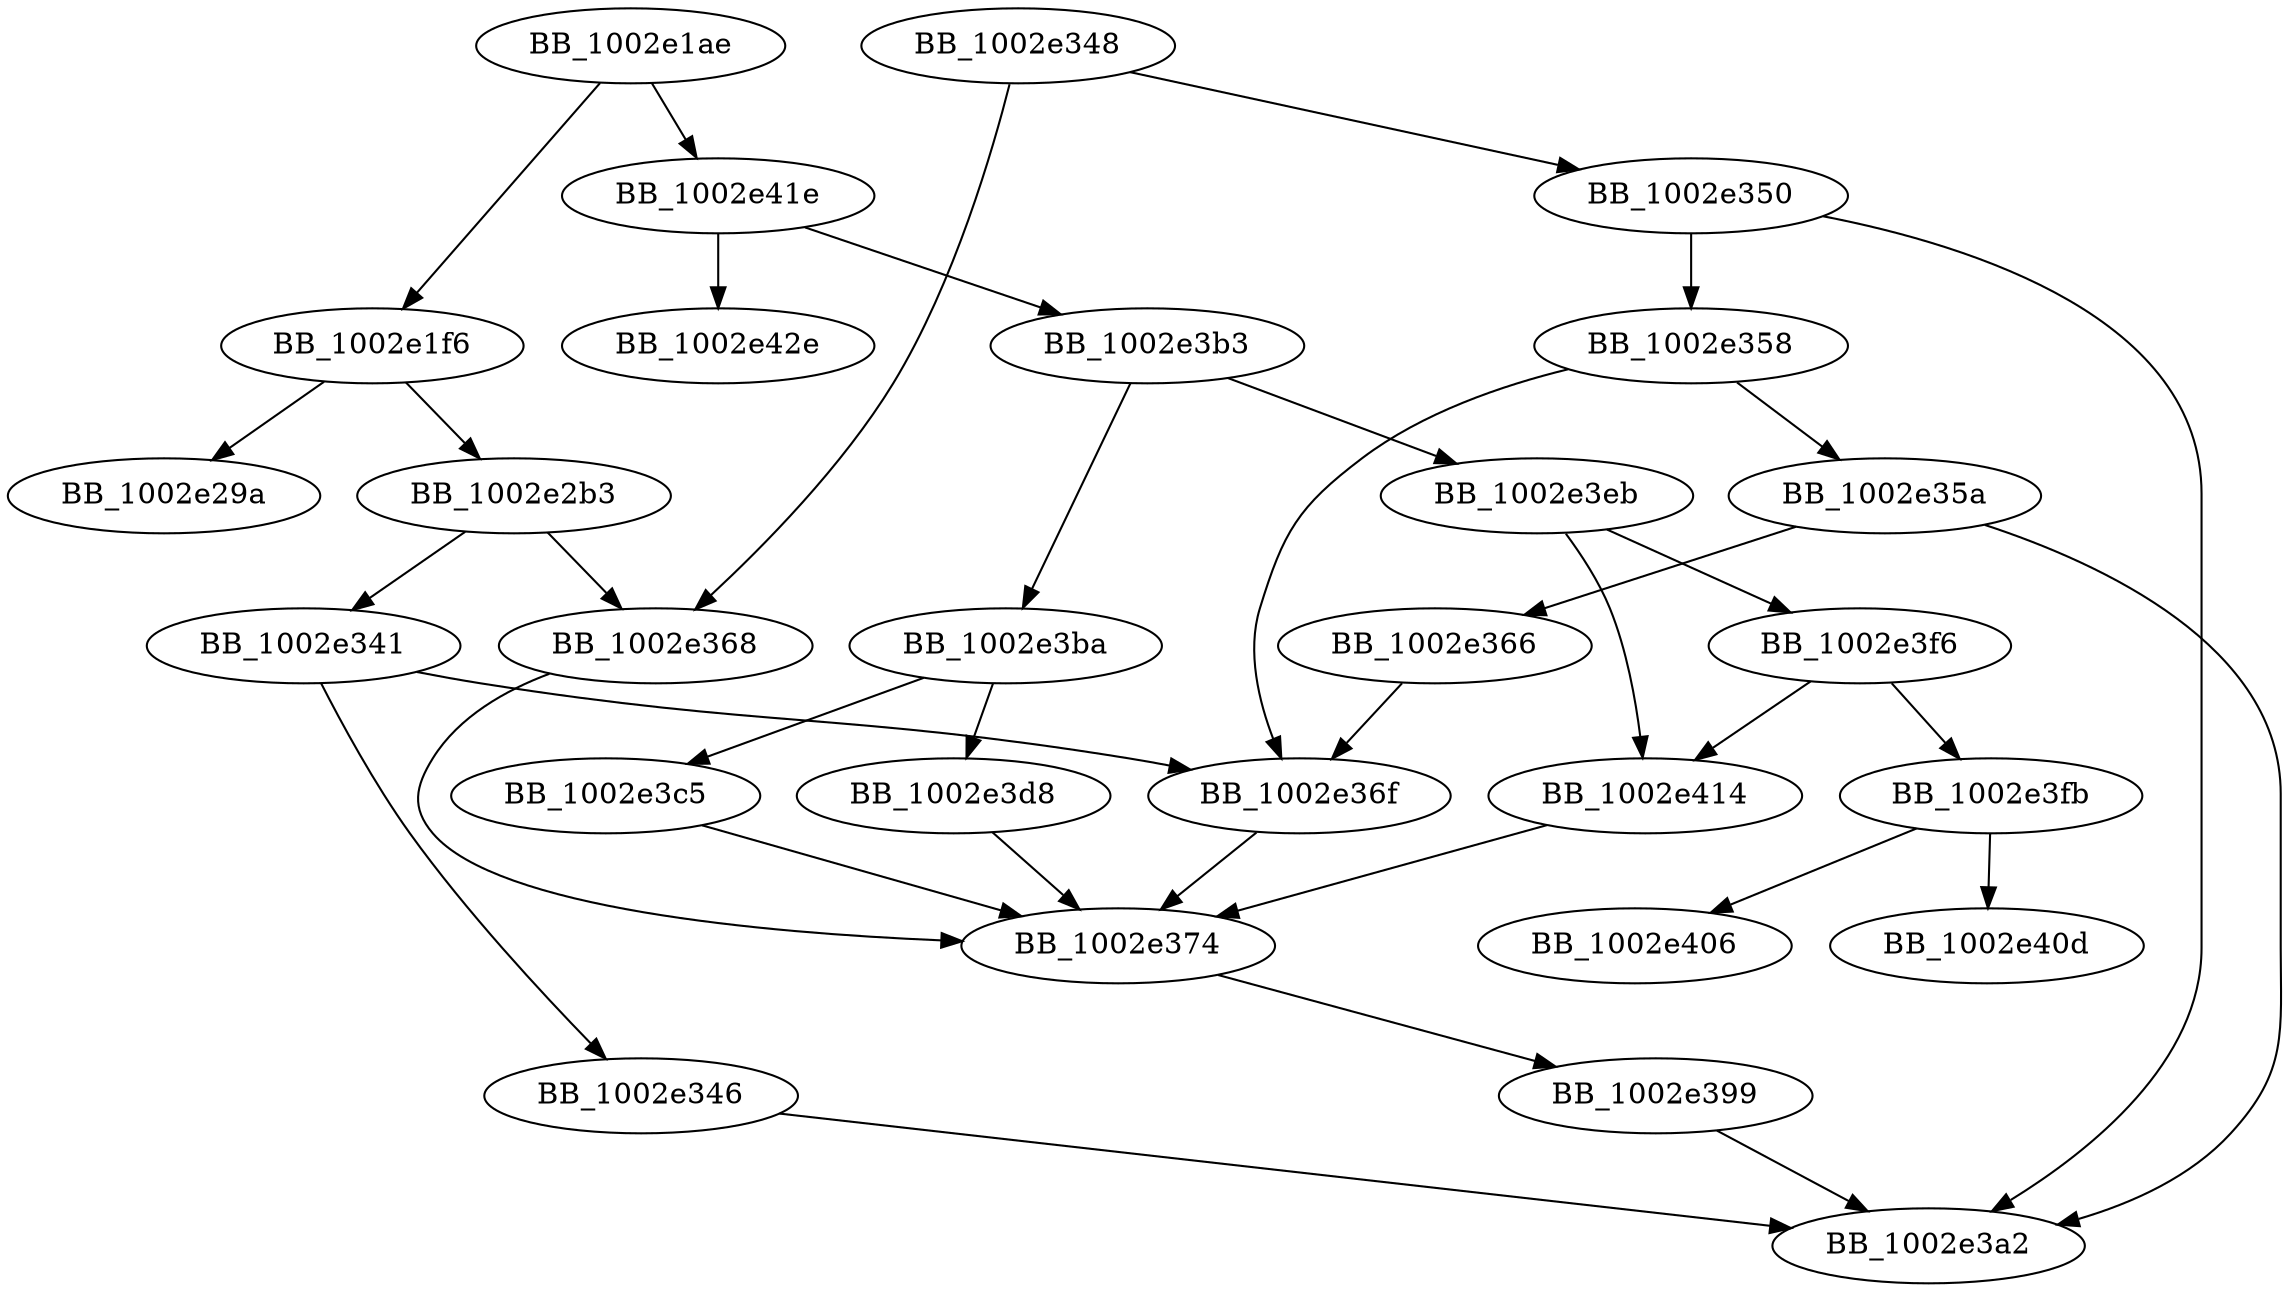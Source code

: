 DiGraph start_0{
BB_1002e1ae->BB_1002e1f6
BB_1002e1ae->BB_1002e41e
BB_1002e1f6->BB_1002e29a
BB_1002e1f6->BB_1002e2b3
BB_1002e2b3->BB_1002e341
BB_1002e2b3->BB_1002e368
BB_1002e341->BB_1002e346
BB_1002e341->BB_1002e36f
BB_1002e346->BB_1002e3a2
BB_1002e348->BB_1002e350
BB_1002e348->BB_1002e368
BB_1002e350->BB_1002e358
BB_1002e350->BB_1002e3a2
BB_1002e358->BB_1002e35a
BB_1002e358->BB_1002e36f
BB_1002e35a->BB_1002e366
BB_1002e35a->BB_1002e3a2
BB_1002e366->BB_1002e36f
BB_1002e368->BB_1002e374
BB_1002e36f->BB_1002e374
BB_1002e374->BB_1002e399
BB_1002e399->BB_1002e3a2
BB_1002e3b3->BB_1002e3ba
BB_1002e3b3->BB_1002e3eb
BB_1002e3ba->BB_1002e3c5
BB_1002e3ba->BB_1002e3d8
BB_1002e3c5->BB_1002e374
BB_1002e3d8->BB_1002e374
BB_1002e3eb->BB_1002e3f6
BB_1002e3eb->BB_1002e414
BB_1002e3f6->BB_1002e3fb
BB_1002e3f6->BB_1002e414
BB_1002e3fb->BB_1002e406
BB_1002e3fb->BB_1002e40d
BB_1002e414->BB_1002e374
BB_1002e41e->BB_1002e3b3
BB_1002e41e->BB_1002e42e
}
